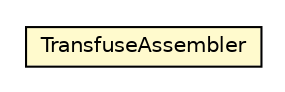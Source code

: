 #!/usr/local/bin/dot
#
# Class diagram 
# Generated by UMLGraph version 5.1 (http://www.umlgraph.org/)
#

digraph G {
	edge [fontname="Helvetica",fontsize=10,labelfontname="Helvetica",labelfontsize=10];
	node [fontname="Helvetica",fontsize=10,shape=plaintext];
	nodesep=0.25;
	ranksep=0.5;
	// org.androidtransfuse.processor.TransfuseAssembler
	c57060 [label=<<table title="org.androidtransfuse.processor.TransfuseAssembler" border="0" cellborder="1" cellspacing="0" cellpadding="2" port="p" bgcolor="lemonChiffon" href="./TransfuseAssembler.html">
		<tr><td><table border="0" cellspacing="0" cellpadding="1">
<tr><td align="center" balign="center"> TransfuseAssembler </td></tr>
		</table></td></tr>
		</table>>, fontname="Helvetica", fontcolor="black", fontsize=10.0];
}

